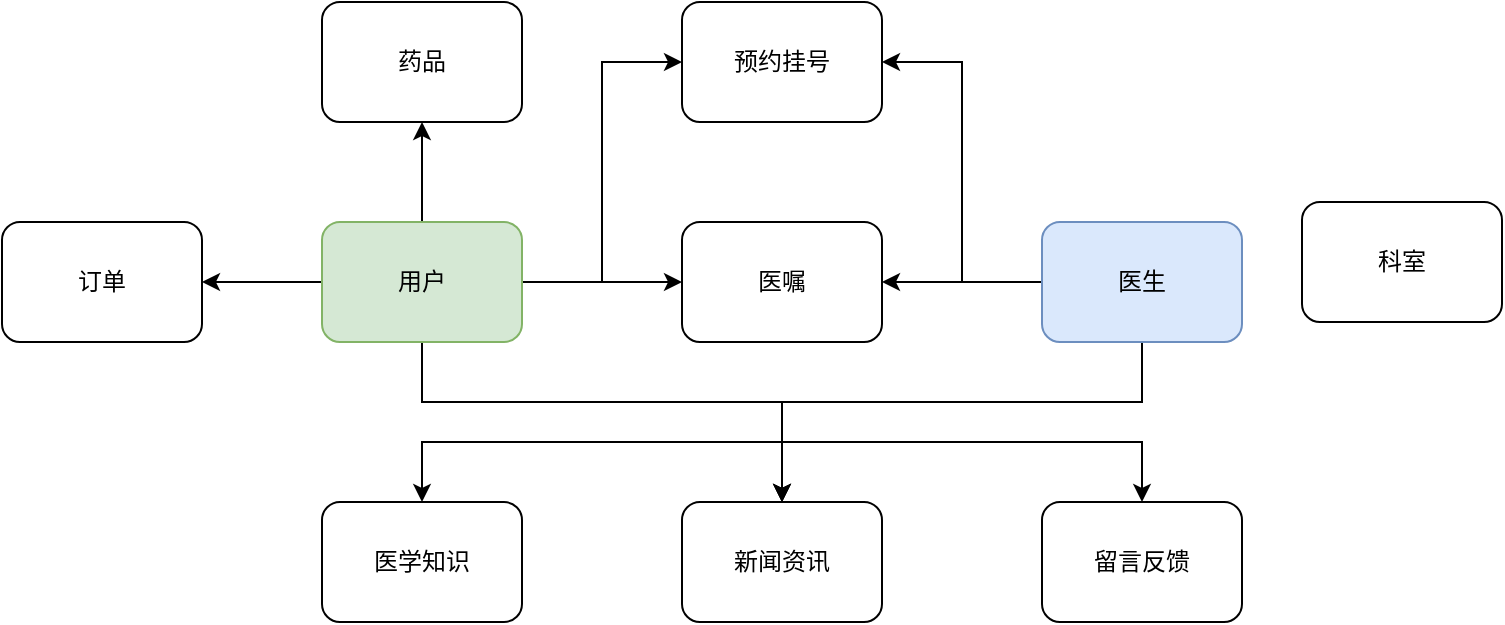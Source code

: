 <mxfile version="21.2.9" type="github">
  <diagram name="Page-1" id="RX7SiQDYN5AmBd_nu9ay">
    <mxGraphModel dx="1032" dy="519" grid="1" gridSize="10" guides="1" tooltips="1" connect="1" arrows="1" fold="1" page="1" pageScale="1" pageWidth="850" pageHeight="1100" math="0" shadow="0">
      <root>
        <mxCell id="0" />
        <mxCell id="1" parent="0" />
        <mxCell id="3G-kd2hUnnnF7EUFZI0f-11" value="" style="edgeStyle=orthogonalEdgeStyle;rounded=0;orthogonalLoop=1;jettySize=auto;html=1;" edge="1" parent="1" source="3G-kd2hUnnnF7EUFZI0f-1" target="3G-kd2hUnnnF7EUFZI0f-3">
          <mxGeometry relative="1" as="geometry" />
        </mxCell>
        <mxCell id="3G-kd2hUnnnF7EUFZI0f-12" value="" style="edgeStyle=orthogonalEdgeStyle;rounded=0;orthogonalLoop=1;jettySize=auto;html=1;" edge="1" parent="1" source="3G-kd2hUnnnF7EUFZI0f-1" target="3G-kd2hUnnnF7EUFZI0f-4">
          <mxGeometry relative="1" as="geometry" />
        </mxCell>
        <mxCell id="3G-kd2hUnnnF7EUFZI0f-13" style="edgeStyle=orthogonalEdgeStyle;rounded=0;orthogonalLoop=1;jettySize=auto;html=1;entryX=0.5;entryY=0;entryDx=0;entryDy=0;" edge="1" parent="1" source="3G-kd2hUnnnF7EUFZI0f-1" target="3G-kd2hUnnnF7EUFZI0f-7">
          <mxGeometry relative="1" as="geometry">
            <mxPoint x="430" y="400" as="targetPoint" />
            <Array as="points">
              <mxPoint x="270" y="400" />
              <mxPoint x="450" y="400" />
            </Array>
          </mxGeometry>
        </mxCell>
        <mxCell id="3G-kd2hUnnnF7EUFZI0f-14" style="edgeStyle=orthogonalEdgeStyle;rounded=0;orthogonalLoop=1;jettySize=auto;html=1;" edge="1" parent="1" source="3G-kd2hUnnnF7EUFZI0f-1" target="3G-kd2hUnnnF7EUFZI0f-7">
          <mxGeometry relative="1" as="geometry">
            <Array as="points">
              <mxPoint x="270" y="400" />
              <mxPoint x="450" y="400" />
            </Array>
          </mxGeometry>
        </mxCell>
        <mxCell id="3G-kd2hUnnnF7EUFZI0f-15" style="edgeStyle=orthogonalEdgeStyle;rounded=0;orthogonalLoop=1;jettySize=auto;html=1;entryX=0;entryY=0.5;entryDx=0;entryDy=0;" edge="1" parent="1" source="3G-kd2hUnnnF7EUFZI0f-1" target="3G-kd2hUnnnF7EUFZI0f-10">
          <mxGeometry relative="1" as="geometry" />
        </mxCell>
        <mxCell id="3G-kd2hUnnnF7EUFZI0f-17" style="edgeStyle=orthogonalEdgeStyle;rounded=0;orthogonalLoop=1;jettySize=auto;html=1;entryX=0;entryY=0.5;entryDx=0;entryDy=0;" edge="1" parent="1" source="3G-kd2hUnnnF7EUFZI0f-1" target="3G-kd2hUnnnF7EUFZI0f-9">
          <mxGeometry relative="1" as="geometry" />
        </mxCell>
        <mxCell id="3G-kd2hUnnnF7EUFZI0f-1" value="用户" style="rounded=1;whiteSpace=wrap;html=1;fillColor=#d5e8d4;strokeColor=#82b366;" vertex="1" parent="1">
          <mxGeometry x="220" y="310" width="100" height="60" as="geometry" />
        </mxCell>
        <mxCell id="3G-kd2hUnnnF7EUFZI0f-16" style="edgeStyle=orthogonalEdgeStyle;rounded=0;orthogonalLoop=1;jettySize=auto;html=1;entryX=1;entryY=0.5;entryDx=0;entryDy=0;" edge="1" parent="1" source="3G-kd2hUnnnF7EUFZI0f-2" target="3G-kd2hUnnnF7EUFZI0f-10">
          <mxGeometry relative="1" as="geometry" />
        </mxCell>
        <mxCell id="3G-kd2hUnnnF7EUFZI0f-18" style="edgeStyle=orthogonalEdgeStyle;rounded=0;orthogonalLoop=1;jettySize=auto;html=1;entryX=1;entryY=0.5;entryDx=0;entryDy=0;" edge="1" parent="1" source="3G-kd2hUnnnF7EUFZI0f-2" target="3G-kd2hUnnnF7EUFZI0f-9">
          <mxGeometry relative="1" as="geometry" />
        </mxCell>
        <mxCell id="3G-kd2hUnnnF7EUFZI0f-20" style="edgeStyle=orthogonalEdgeStyle;rounded=0;orthogonalLoop=1;jettySize=auto;html=1;entryX=0.5;entryY=0;entryDx=0;entryDy=0;" edge="1" parent="1" source="3G-kd2hUnnnF7EUFZI0f-2" target="3G-kd2hUnnnF7EUFZI0f-7">
          <mxGeometry relative="1" as="geometry">
            <Array as="points">
              <mxPoint x="630" y="400" />
              <mxPoint x="450" y="400" />
            </Array>
          </mxGeometry>
        </mxCell>
        <mxCell id="3G-kd2hUnnnF7EUFZI0f-2" value="医生" style="rounded=1;whiteSpace=wrap;html=1;fillColor=#dae8fc;strokeColor=#6c8ebf;" vertex="1" parent="1">
          <mxGeometry x="580" y="310" width="100" height="60" as="geometry" />
        </mxCell>
        <mxCell id="3G-kd2hUnnnF7EUFZI0f-3" value="药品" style="rounded=1;whiteSpace=wrap;html=1;" vertex="1" parent="1">
          <mxGeometry x="220" y="200" width="100" height="60" as="geometry" />
        </mxCell>
        <mxCell id="3G-kd2hUnnnF7EUFZI0f-4" value="订单" style="rounded=1;whiteSpace=wrap;html=1;" vertex="1" parent="1">
          <mxGeometry x="60" y="310" width="100" height="60" as="geometry" />
        </mxCell>
        <mxCell id="3G-kd2hUnnnF7EUFZI0f-5" value="科室" style="rounded=1;whiteSpace=wrap;html=1;" vertex="1" parent="1">
          <mxGeometry x="710" y="300" width="100" height="60" as="geometry" />
        </mxCell>
        <mxCell id="3G-kd2hUnnnF7EUFZI0f-6" value="医学知识" style="rounded=1;whiteSpace=wrap;html=1;" vertex="1" parent="1">
          <mxGeometry x="220" y="450" width="100" height="60" as="geometry" />
        </mxCell>
        <mxCell id="3G-kd2hUnnnF7EUFZI0f-7" value="新闻资讯" style="rounded=1;whiteSpace=wrap;html=1;" vertex="1" parent="1">
          <mxGeometry x="400" y="450" width="100" height="60" as="geometry" />
        </mxCell>
        <mxCell id="3G-kd2hUnnnF7EUFZI0f-8" value="留言反馈" style="rounded=1;whiteSpace=wrap;html=1;" vertex="1" parent="1">
          <mxGeometry x="580" y="450" width="100" height="60" as="geometry" />
        </mxCell>
        <mxCell id="3G-kd2hUnnnF7EUFZI0f-9" value="预约挂号" style="rounded=1;whiteSpace=wrap;html=1;" vertex="1" parent="1">
          <mxGeometry x="400" y="200" width="100" height="60" as="geometry" />
        </mxCell>
        <mxCell id="3G-kd2hUnnnF7EUFZI0f-10" value="医嘱" style="rounded=1;whiteSpace=wrap;html=1;" vertex="1" parent="1">
          <mxGeometry x="400" y="310" width="100" height="60" as="geometry" />
        </mxCell>
        <mxCell id="3G-kd2hUnnnF7EUFZI0f-21" value="" style="endArrow=classic;html=1;rounded=0;entryX=0.5;entryY=0;entryDx=0;entryDy=0;" edge="1" parent="1" target="3G-kd2hUnnnF7EUFZI0f-6">
          <mxGeometry width="50" height="50" relative="1" as="geometry">
            <mxPoint x="450" y="420" as="sourcePoint" />
            <mxPoint x="110" y="420" as="targetPoint" />
            <Array as="points">
              <mxPoint x="270" y="420" />
            </Array>
          </mxGeometry>
        </mxCell>
        <mxCell id="3G-kd2hUnnnF7EUFZI0f-22" value="" style="endArrow=classic;html=1;rounded=0;entryX=0.5;entryY=0;entryDx=0;entryDy=0;" edge="1" parent="1" target="3G-kd2hUnnnF7EUFZI0f-8">
          <mxGeometry width="50" height="50" relative="1" as="geometry">
            <mxPoint x="450" y="420" as="sourcePoint" />
            <mxPoint x="640" y="450" as="targetPoint" />
            <Array as="points">
              <mxPoint x="630" y="420" />
              <mxPoint x="630" y="440" />
            </Array>
          </mxGeometry>
        </mxCell>
      </root>
    </mxGraphModel>
  </diagram>
</mxfile>
